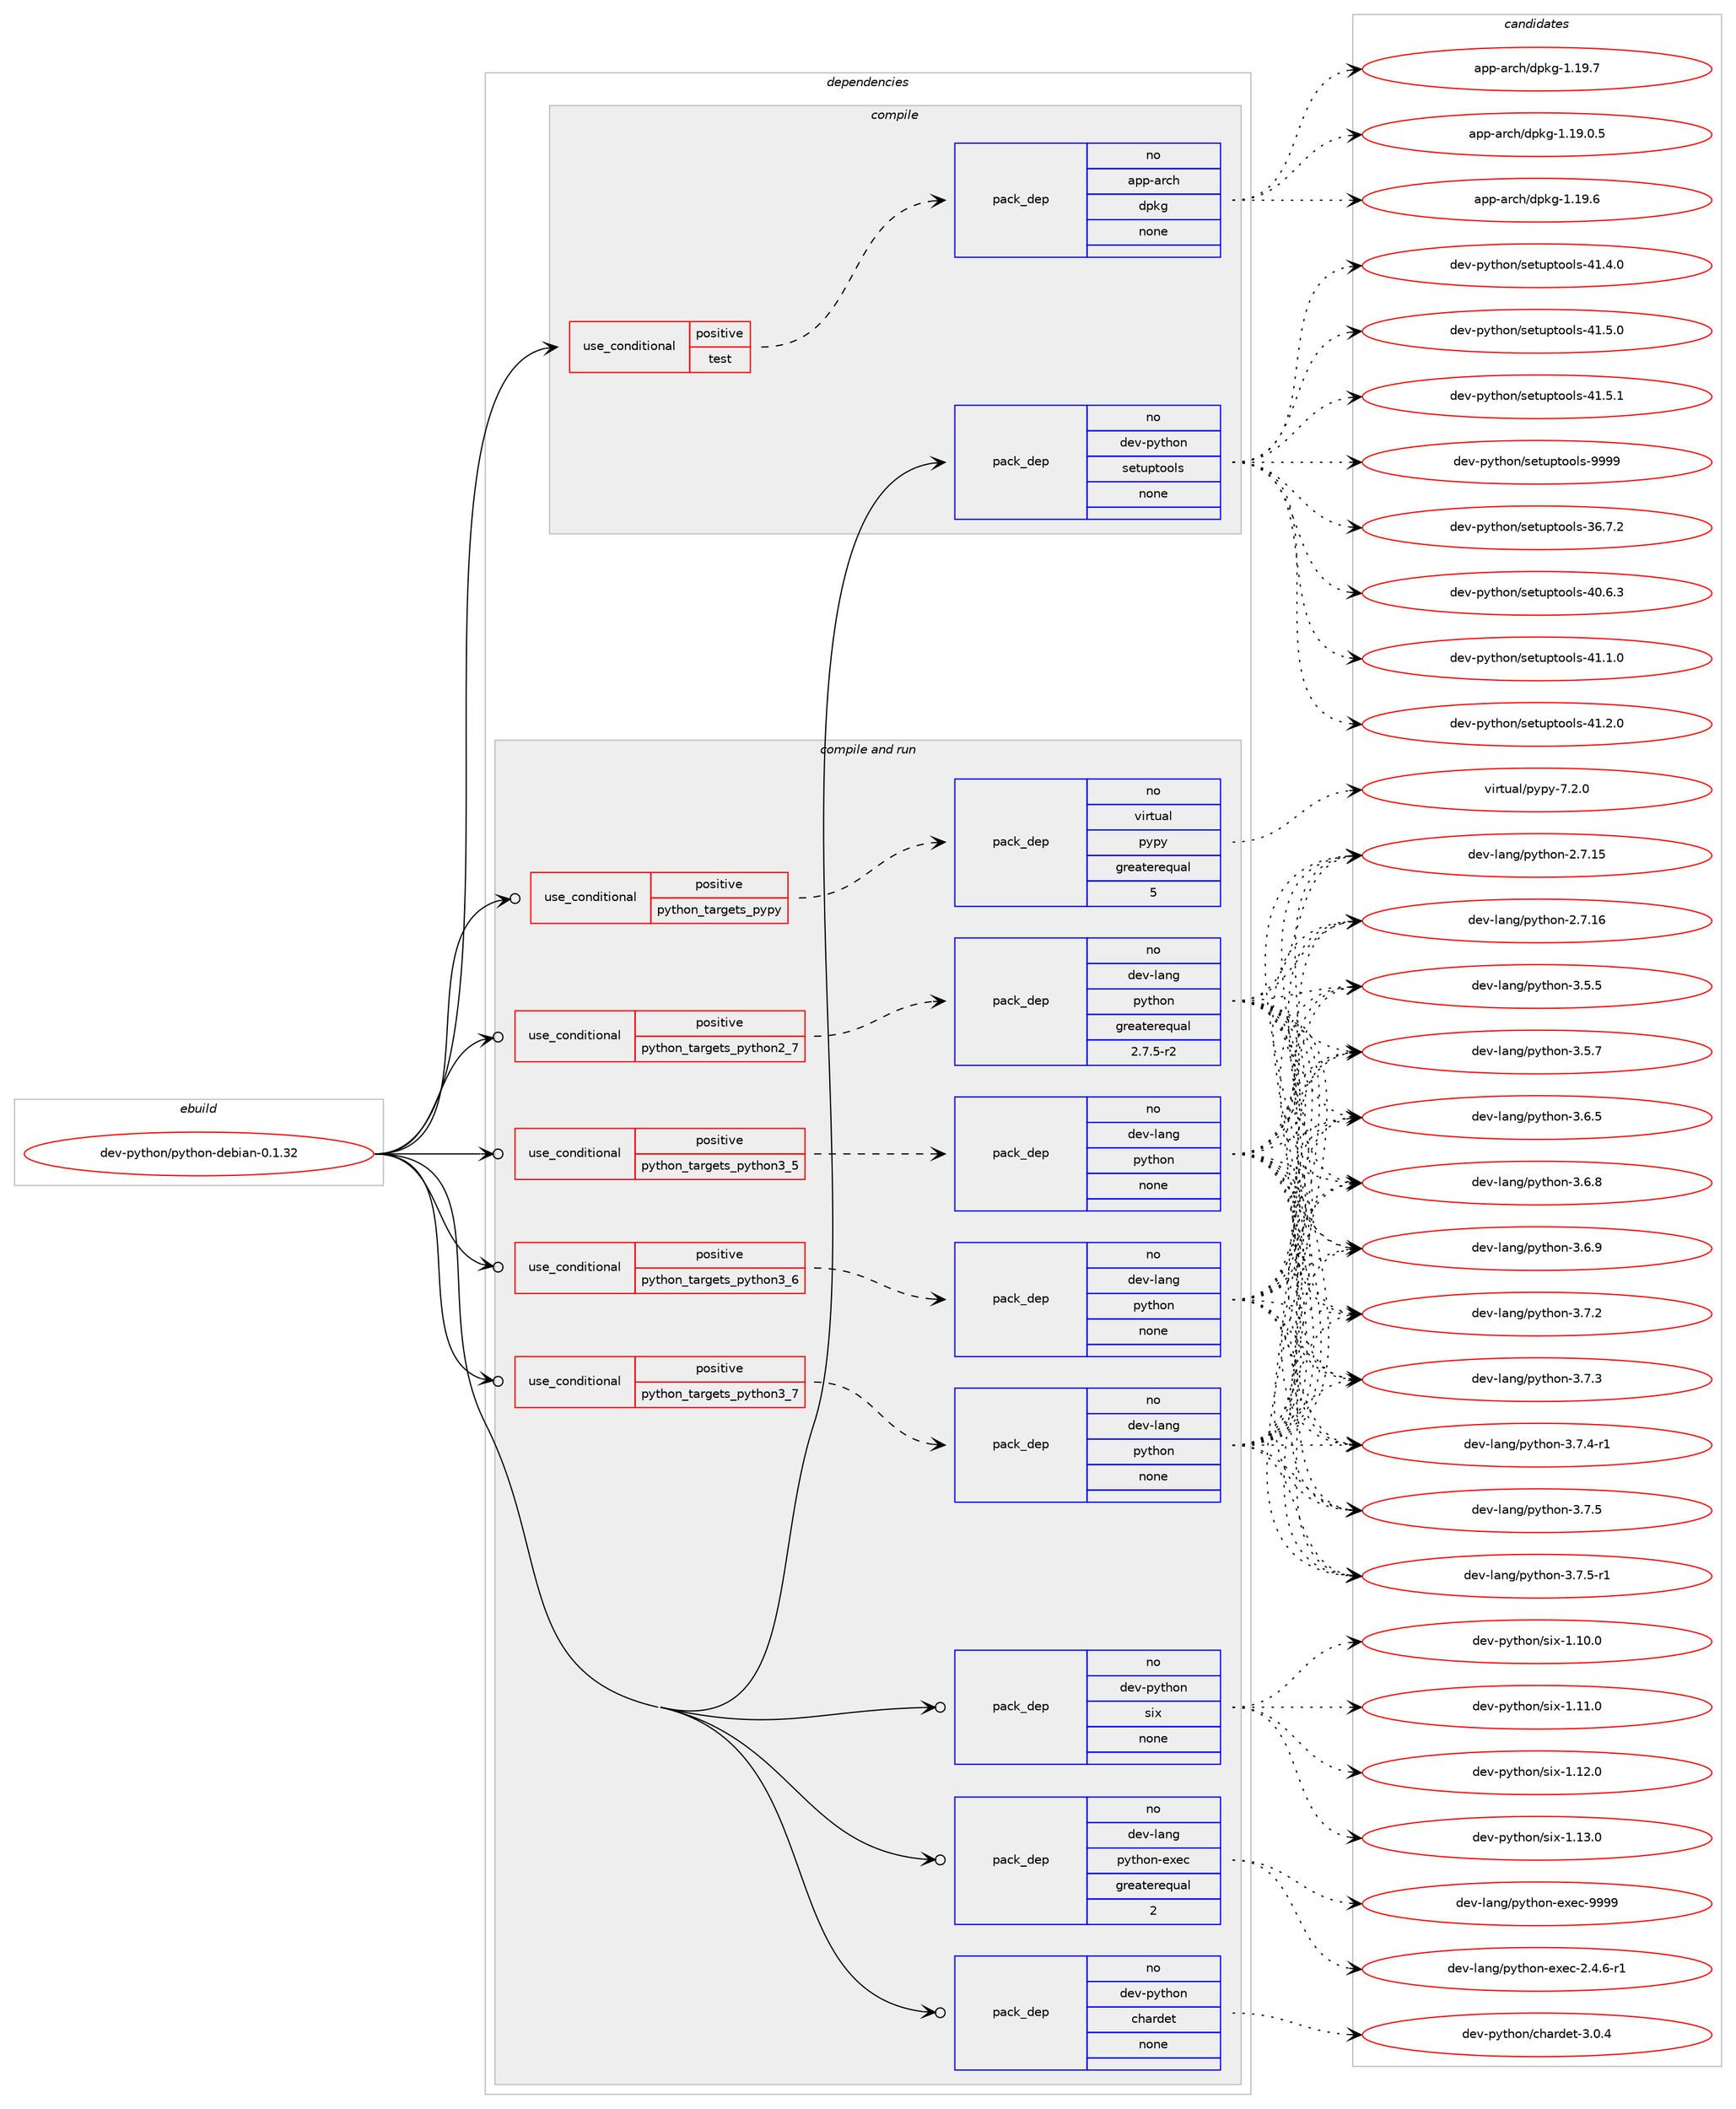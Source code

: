 digraph prolog {

# *************
# Graph options
# *************

newrank=true;
concentrate=true;
compound=true;
graph [rankdir=LR,fontname=Helvetica,fontsize=10,ranksep=1.5];#, ranksep=2.5, nodesep=0.2];
edge  [arrowhead=vee];
node  [fontname=Helvetica,fontsize=10];

# **********
# The ebuild
# **********

subgraph cluster_leftcol {
color=gray;
rank=same;
label=<<i>ebuild</i>>;
id [label="dev-python/python-debian-0.1.32", color=red, width=4, href="../dev-python/python-debian-0.1.32.svg"];
}

# ****************
# The dependencies
# ****************

subgraph cluster_midcol {
color=gray;
label=<<i>dependencies</i>>;
subgraph cluster_compile {
fillcolor="#eeeeee";
style=filled;
label=<<i>compile</i>>;
subgraph cond147428 {
dependency630684 [label=<<TABLE BORDER="0" CELLBORDER="1" CELLSPACING="0" CELLPADDING="4"><TR><TD ROWSPAN="3" CELLPADDING="10">use_conditional</TD></TR><TR><TD>positive</TD></TR><TR><TD>test</TD></TR></TABLE>>, shape=none, color=red];
subgraph pack471385 {
dependency630685 [label=<<TABLE BORDER="0" CELLBORDER="1" CELLSPACING="0" CELLPADDING="4" WIDTH="220"><TR><TD ROWSPAN="6" CELLPADDING="30">pack_dep</TD></TR><TR><TD WIDTH="110">no</TD></TR><TR><TD>app-arch</TD></TR><TR><TD>dpkg</TD></TR><TR><TD>none</TD></TR><TR><TD></TD></TR></TABLE>>, shape=none, color=blue];
}
dependency630684:e -> dependency630685:w [weight=20,style="dashed",arrowhead="vee"];
}
id:e -> dependency630684:w [weight=20,style="solid",arrowhead="vee"];
subgraph pack471386 {
dependency630686 [label=<<TABLE BORDER="0" CELLBORDER="1" CELLSPACING="0" CELLPADDING="4" WIDTH="220"><TR><TD ROWSPAN="6" CELLPADDING="30">pack_dep</TD></TR><TR><TD WIDTH="110">no</TD></TR><TR><TD>dev-python</TD></TR><TR><TD>setuptools</TD></TR><TR><TD>none</TD></TR><TR><TD></TD></TR></TABLE>>, shape=none, color=blue];
}
id:e -> dependency630686:w [weight=20,style="solid",arrowhead="vee"];
}
subgraph cluster_compileandrun {
fillcolor="#eeeeee";
style=filled;
label=<<i>compile and run</i>>;
subgraph cond147429 {
dependency630687 [label=<<TABLE BORDER="0" CELLBORDER="1" CELLSPACING="0" CELLPADDING="4"><TR><TD ROWSPAN="3" CELLPADDING="10">use_conditional</TD></TR><TR><TD>positive</TD></TR><TR><TD>python_targets_pypy</TD></TR></TABLE>>, shape=none, color=red];
subgraph pack471387 {
dependency630688 [label=<<TABLE BORDER="0" CELLBORDER="1" CELLSPACING="0" CELLPADDING="4" WIDTH="220"><TR><TD ROWSPAN="6" CELLPADDING="30">pack_dep</TD></TR><TR><TD WIDTH="110">no</TD></TR><TR><TD>virtual</TD></TR><TR><TD>pypy</TD></TR><TR><TD>greaterequal</TD></TR><TR><TD>5</TD></TR></TABLE>>, shape=none, color=blue];
}
dependency630687:e -> dependency630688:w [weight=20,style="dashed",arrowhead="vee"];
}
id:e -> dependency630687:w [weight=20,style="solid",arrowhead="odotvee"];
subgraph cond147430 {
dependency630689 [label=<<TABLE BORDER="0" CELLBORDER="1" CELLSPACING="0" CELLPADDING="4"><TR><TD ROWSPAN="3" CELLPADDING="10">use_conditional</TD></TR><TR><TD>positive</TD></TR><TR><TD>python_targets_python2_7</TD></TR></TABLE>>, shape=none, color=red];
subgraph pack471388 {
dependency630690 [label=<<TABLE BORDER="0" CELLBORDER="1" CELLSPACING="0" CELLPADDING="4" WIDTH="220"><TR><TD ROWSPAN="6" CELLPADDING="30">pack_dep</TD></TR><TR><TD WIDTH="110">no</TD></TR><TR><TD>dev-lang</TD></TR><TR><TD>python</TD></TR><TR><TD>greaterequal</TD></TR><TR><TD>2.7.5-r2</TD></TR></TABLE>>, shape=none, color=blue];
}
dependency630689:e -> dependency630690:w [weight=20,style="dashed",arrowhead="vee"];
}
id:e -> dependency630689:w [weight=20,style="solid",arrowhead="odotvee"];
subgraph cond147431 {
dependency630691 [label=<<TABLE BORDER="0" CELLBORDER="1" CELLSPACING="0" CELLPADDING="4"><TR><TD ROWSPAN="3" CELLPADDING="10">use_conditional</TD></TR><TR><TD>positive</TD></TR><TR><TD>python_targets_python3_5</TD></TR></TABLE>>, shape=none, color=red];
subgraph pack471389 {
dependency630692 [label=<<TABLE BORDER="0" CELLBORDER="1" CELLSPACING="0" CELLPADDING="4" WIDTH="220"><TR><TD ROWSPAN="6" CELLPADDING="30">pack_dep</TD></TR><TR><TD WIDTH="110">no</TD></TR><TR><TD>dev-lang</TD></TR><TR><TD>python</TD></TR><TR><TD>none</TD></TR><TR><TD></TD></TR></TABLE>>, shape=none, color=blue];
}
dependency630691:e -> dependency630692:w [weight=20,style="dashed",arrowhead="vee"];
}
id:e -> dependency630691:w [weight=20,style="solid",arrowhead="odotvee"];
subgraph cond147432 {
dependency630693 [label=<<TABLE BORDER="0" CELLBORDER="1" CELLSPACING="0" CELLPADDING="4"><TR><TD ROWSPAN="3" CELLPADDING="10">use_conditional</TD></TR><TR><TD>positive</TD></TR><TR><TD>python_targets_python3_6</TD></TR></TABLE>>, shape=none, color=red];
subgraph pack471390 {
dependency630694 [label=<<TABLE BORDER="0" CELLBORDER="1" CELLSPACING="0" CELLPADDING="4" WIDTH="220"><TR><TD ROWSPAN="6" CELLPADDING="30">pack_dep</TD></TR><TR><TD WIDTH="110">no</TD></TR><TR><TD>dev-lang</TD></TR><TR><TD>python</TD></TR><TR><TD>none</TD></TR><TR><TD></TD></TR></TABLE>>, shape=none, color=blue];
}
dependency630693:e -> dependency630694:w [weight=20,style="dashed",arrowhead="vee"];
}
id:e -> dependency630693:w [weight=20,style="solid",arrowhead="odotvee"];
subgraph cond147433 {
dependency630695 [label=<<TABLE BORDER="0" CELLBORDER="1" CELLSPACING="0" CELLPADDING="4"><TR><TD ROWSPAN="3" CELLPADDING="10">use_conditional</TD></TR><TR><TD>positive</TD></TR><TR><TD>python_targets_python3_7</TD></TR></TABLE>>, shape=none, color=red];
subgraph pack471391 {
dependency630696 [label=<<TABLE BORDER="0" CELLBORDER="1" CELLSPACING="0" CELLPADDING="4" WIDTH="220"><TR><TD ROWSPAN="6" CELLPADDING="30">pack_dep</TD></TR><TR><TD WIDTH="110">no</TD></TR><TR><TD>dev-lang</TD></TR><TR><TD>python</TD></TR><TR><TD>none</TD></TR><TR><TD></TD></TR></TABLE>>, shape=none, color=blue];
}
dependency630695:e -> dependency630696:w [weight=20,style="dashed",arrowhead="vee"];
}
id:e -> dependency630695:w [weight=20,style="solid",arrowhead="odotvee"];
subgraph pack471392 {
dependency630697 [label=<<TABLE BORDER="0" CELLBORDER="1" CELLSPACING="0" CELLPADDING="4" WIDTH="220"><TR><TD ROWSPAN="6" CELLPADDING="30">pack_dep</TD></TR><TR><TD WIDTH="110">no</TD></TR><TR><TD>dev-lang</TD></TR><TR><TD>python-exec</TD></TR><TR><TD>greaterequal</TD></TR><TR><TD>2</TD></TR></TABLE>>, shape=none, color=blue];
}
id:e -> dependency630697:w [weight=20,style="solid",arrowhead="odotvee"];
subgraph pack471393 {
dependency630698 [label=<<TABLE BORDER="0" CELLBORDER="1" CELLSPACING="0" CELLPADDING="4" WIDTH="220"><TR><TD ROWSPAN="6" CELLPADDING="30">pack_dep</TD></TR><TR><TD WIDTH="110">no</TD></TR><TR><TD>dev-python</TD></TR><TR><TD>chardet</TD></TR><TR><TD>none</TD></TR><TR><TD></TD></TR></TABLE>>, shape=none, color=blue];
}
id:e -> dependency630698:w [weight=20,style="solid",arrowhead="odotvee"];
subgraph pack471394 {
dependency630699 [label=<<TABLE BORDER="0" CELLBORDER="1" CELLSPACING="0" CELLPADDING="4" WIDTH="220"><TR><TD ROWSPAN="6" CELLPADDING="30">pack_dep</TD></TR><TR><TD WIDTH="110">no</TD></TR><TR><TD>dev-python</TD></TR><TR><TD>six</TD></TR><TR><TD>none</TD></TR><TR><TD></TD></TR></TABLE>>, shape=none, color=blue];
}
id:e -> dependency630699:w [weight=20,style="solid",arrowhead="odotvee"];
}
subgraph cluster_run {
fillcolor="#eeeeee";
style=filled;
label=<<i>run</i>>;
}
}

# **************
# The candidates
# **************

subgraph cluster_choices {
rank=same;
color=gray;
label=<<i>candidates</i>>;

subgraph choice471385 {
color=black;
nodesep=1;
choice9711211245971149910447100112107103454946495746484653 [label="app-arch/dpkg-1.19.0.5", color=red, width=4,href="../app-arch/dpkg-1.19.0.5.svg"];
choice971121124597114991044710011210710345494649574654 [label="app-arch/dpkg-1.19.6", color=red, width=4,href="../app-arch/dpkg-1.19.6.svg"];
choice971121124597114991044710011210710345494649574655 [label="app-arch/dpkg-1.19.7", color=red, width=4,href="../app-arch/dpkg-1.19.7.svg"];
dependency630685:e -> choice9711211245971149910447100112107103454946495746484653:w [style=dotted,weight="100"];
dependency630685:e -> choice971121124597114991044710011210710345494649574654:w [style=dotted,weight="100"];
dependency630685:e -> choice971121124597114991044710011210710345494649574655:w [style=dotted,weight="100"];
}
subgraph choice471386 {
color=black;
nodesep=1;
choice100101118451121211161041111104711510111611711211611111110811545515446554650 [label="dev-python/setuptools-36.7.2", color=red, width=4,href="../dev-python/setuptools-36.7.2.svg"];
choice100101118451121211161041111104711510111611711211611111110811545524846544651 [label="dev-python/setuptools-40.6.3", color=red, width=4,href="../dev-python/setuptools-40.6.3.svg"];
choice100101118451121211161041111104711510111611711211611111110811545524946494648 [label="dev-python/setuptools-41.1.0", color=red, width=4,href="../dev-python/setuptools-41.1.0.svg"];
choice100101118451121211161041111104711510111611711211611111110811545524946504648 [label="dev-python/setuptools-41.2.0", color=red, width=4,href="../dev-python/setuptools-41.2.0.svg"];
choice100101118451121211161041111104711510111611711211611111110811545524946524648 [label="dev-python/setuptools-41.4.0", color=red, width=4,href="../dev-python/setuptools-41.4.0.svg"];
choice100101118451121211161041111104711510111611711211611111110811545524946534648 [label="dev-python/setuptools-41.5.0", color=red, width=4,href="../dev-python/setuptools-41.5.0.svg"];
choice100101118451121211161041111104711510111611711211611111110811545524946534649 [label="dev-python/setuptools-41.5.1", color=red, width=4,href="../dev-python/setuptools-41.5.1.svg"];
choice10010111845112121116104111110471151011161171121161111111081154557575757 [label="dev-python/setuptools-9999", color=red, width=4,href="../dev-python/setuptools-9999.svg"];
dependency630686:e -> choice100101118451121211161041111104711510111611711211611111110811545515446554650:w [style=dotted,weight="100"];
dependency630686:e -> choice100101118451121211161041111104711510111611711211611111110811545524846544651:w [style=dotted,weight="100"];
dependency630686:e -> choice100101118451121211161041111104711510111611711211611111110811545524946494648:w [style=dotted,weight="100"];
dependency630686:e -> choice100101118451121211161041111104711510111611711211611111110811545524946504648:w [style=dotted,weight="100"];
dependency630686:e -> choice100101118451121211161041111104711510111611711211611111110811545524946524648:w [style=dotted,weight="100"];
dependency630686:e -> choice100101118451121211161041111104711510111611711211611111110811545524946534648:w [style=dotted,weight="100"];
dependency630686:e -> choice100101118451121211161041111104711510111611711211611111110811545524946534649:w [style=dotted,weight="100"];
dependency630686:e -> choice10010111845112121116104111110471151011161171121161111111081154557575757:w [style=dotted,weight="100"];
}
subgraph choice471387 {
color=black;
nodesep=1;
choice1181051141161179710847112121112121455546504648 [label="virtual/pypy-7.2.0", color=red, width=4,href="../virtual/pypy-7.2.0.svg"];
dependency630688:e -> choice1181051141161179710847112121112121455546504648:w [style=dotted,weight="100"];
}
subgraph choice471388 {
color=black;
nodesep=1;
choice10010111845108971101034711212111610411111045504655464953 [label="dev-lang/python-2.7.15", color=red, width=4,href="../dev-lang/python-2.7.15.svg"];
choice10010111845108971101034711212111610411111045504655464954 [label="dev-lang/python-2.7.16", color=red, width=4,href="../dev-lang/python-2.7.16.svg"];
choice100101118451089711010347112121116104111110455146534653 [label="dev-lang/python-3.5.5", color=red, width=4,href="../dev-lang/python-3.5.5.svg"];
choice100101118451089711010347112121116104111110455146534655 [label="dev-lang/python-3.5.7", color=red, width=4,href="../dev-lang/python-3.5.7.svg"];
choice100101118451089711010347112121116104111110455146544653 [label="dev-lang/python-3.6.5", color=red, width=4,href="../dev-lang/python-3.6.5.svg"];
choice100101118451089711010347112121116104111110455146544656 [label="dev-lang/python-3.6.8", color=red, width=4,href="../dev-lang/python-3.6.8.svg"];
choice100101118451089711010347112121116104111110455146544657 [label="dev-lang/python-3.6.9", color=red, width=4,href="../dev-lang/python-3.6.9.svg"];
choice100101118451089711010347112121116104111110455146554650 [label="dev-lang/python-3.7.2", color=red, width=4,href="../dev-lang/python-3.7.2.svg"];
choice100101118451089711010347112121116104111110455146554651 [label="dev-lang/python-3.7.3", color=red, width=4,href="../dev-lang/python-3.7.3.svg"];
choice1001011184510897110103471121211161041111104551465546524511449 [label="dev-lang/python-3.7.4-r1", color=red, width=4,href="../dev-lang/python-3.7.4-r1.svg"];
choice100101118451089711010347112121116104111110455146554653 [label="dev-lang/python-3.7.5", color=red, width=4,href="../dev-lang/python-3.7.5.svg"];
choice1001011184510897110103471121211161041111104551465546534511449 [label="dev-lang/python-3.7.5-r1", color=red, width=4,href="../dev-lang/python-3.7.5-r1.svg"];
dependency630690:e -> choice10010111845108971101034711212111610411111045504655464953:w [style=dotted,weight="100"];
dependency630690:e -> choice10010111845108971101034711212111610411111045504655464954:w [style=dotted,weight="100"];
dependency630690:e -> choice100101118451089711010347112121116104111110455146534653:w [style=dotted,weight="100"];
dependency630690:e -> choice100101118451089711010347112121116104111110455146534655:w [style=dotted,weight="100"];
dependency630690:e -> choice100101118451089711010347112121116104111110455146544653:w [style=dotted,weight="100"];
dependency630690:e -> choice100101118451089711010347112121116104111110455146544656:w [style=dotted,weight="100"];
dependency630690:e -> choice100101118451089711010347112121116104111110455146544657:w [style=dotted,weight="100"];
dependency630690:e -> choice100101118451089711010347112121116104111110455146554650:w [style=dotted,weight="100"];
dependency630690:e -> choice100101118451089711010347112121116104111110455146554651:w [style=dotted,weight="100"];
dependency630690:e -> choice1001011184510897110103471121211161041111104551465546524511449:w [style=dotted,weight="100"];
dependency630690:e -> choice100101118451089711010347112121116104111110455146554653:w [style=dotted,weight="100"];
dependency630690:e -> choice1001011184510897110103471121211161041111104551465546534511449:w [style=dotted,weight="100"];
}
subgraph choice471389 {
color=black;
nodesep=1;
choice10010111845108971101034711212111610411111045504655464953 [label="dev-lang/python-2.7.15", color=red, width=4,href="../dev-lang/python-2.7.15.svg"];
choice10010111845108971101034711212111610411111045504655464954 [label="dev-lang/python-2.7.16", color=red, width=4,href="../dev-lang/python-2.7.16.svg"];
choice100101118451089711010347112121116104111110455146534653 [label="dev-lang/python-3.5.5", color=red, width=4,href="../dev-lang/python-3.5.5.svg"];
choice100101118451089711010347112121116104111110455146534655 [label="dev-lang/python-3.5.7", color=red, width=4,href="../dev-lang/python-3.5.7.svg"];
choice100101118451089711010347112121116104111110455146544653 [label="dev-lang/python-3.6.5", color=red, width=4,href="../dev-lang/python-3.6.5.svg"];
choice100101118451089711010347112121116104111110455146544656 [label="dev-lang/python-3.6.8", color=red, width=4,href="../dev-lang/python-3.6.8.svg"];
choice100101118451089711010347112121116104111110455146544657 [label="dev-lang/python-3.6.9", color=red, width=4,href="../dev-lang/python-3.6.9.svg"];
choice100101118451089711010347112121116104111110455146554650 [label="dev-lang/python-3.7.2", color=red, width=4,href="../dev-lang/python-3.7.2.svg"];
choice100101118451089711010347112121116104111110455146554651 [label="dev-lang/python-3.7.3", color=red, width=4,href="../dev-lang/python-3.7.3.svg"];
choice1001011184510897110103471121211161041111104551465546524511449 [label="dev-lang/python-3.7.4-r1", color=red, width=4,href="../dev-lang/python-3.7.4-r1.svg"];
choice100101118451089711010347112121116104111110455146554653 [label="dev-lang/python-3.7.5", color=red, width=4,href="../dev-lang/python-3.7.5.svg"];
choice1001011184510897110103471121211161041111104551465546534511449 [label="dev-lang/python-3.7.5-r1", color=red, width=4,href="../dev-lang/python-3.7.5-r1.svg"];
dependency630692:e -> choice10010111845108971101034711212111610411111045504655464953:w [style=dotted,weight="100"];
dependency630692:e -> choice10010111845108971101034711212111610411111045504655464954:w [style=dotted,weight="100"];
dependency630692:e -> choice100101118451089711010347112121116104111110455146534653:w [style=dotted,weight="100"];
dependency630692:e -> choice100101118451089711010347112121116104111110455146534655:w [style=dotted,weight="100"];
dependency630692:e -> choice100101118451089711010347112121116104111110455146544653:w [style=dotted,weight="100"];
dependency630692:e -> choice100101118451089711010347112121116104111110455146544656:w [style=dotted,weight="100"];
dependency630692:e -> choice100101118451089711010347112121116104111110455146544657:w [style=dotted,weight="100"];
dependency630692:e -> choice100101118451089711010347112121116104111110455146554650:w [style=dotted,weight="100"];
dependency630692:e -> choice100101118451089711010347112121116104111110455146554651:w [style=dotted,weight="100"];
dependency630692:e -> choice1001011184510897110103471121211161041111104551465546524511449:w [style=dotted,weight="100"];
dependency630692:e -> choice100101118451089711010347112121116104111110455146554653:w [style=dotted,weight="100"];
dependency630692:e -> choice1001011184510897110103471121211161041111104551465546534511449:w [style=dotted,weight="100"];
}
subgraph choice471390 {
color=black;
nodesep=1;
choice10010111845108971101034711212111610411111045504655464953 [label="dev-lang/python-2.7.15", color=red, width=4,href="../dev-lang/python-2.7.15.svg"];
choice10010111845108971101034711212111610411111045504655464954 [label="dev-lang/python-2.7.16", color=red, width=4,href="../dev-lang/python-2.7.16.svg"];
choice100101118451089711010347112121116104111110455146534653 [label="dev-lang/python-3.5.5", color=red, width=4,href="../dev-lang/python-3.5.5.svg"];
choice100101118451089711010347112121116104111110455146534655 [label="dev-lang/python-3.5.7", color=red, width=4,href="../dev-lang/python-3.5.7.svg"];
choice100101118451089711010347112121116104111110455146544653 [label="dev-lang/python-3.6.5", color=red, width=4,href="../dev-lang/python-3.6.5.svg"];
choice100101118451089711010347112121116104111110455146544656 [label="dev-lang/python-3.6.8", color=red, width=4,href="../dev-lang/python-3.6.8.svg"];
choice100101118451089711010347112121116104111110455146544657 [label="dev-lang/python-3.6.9", color=red, width=4,href="../dev-lang/python-3.6.9.svg"];
choice100101118451089711010347112121116104111110455146554650 [label="dev-lang/python-3.7.2", color=red, width=4,href="../dev-lang/python-3.7.2.svg"];
choice100101118451089711010347112121116104111110455146554651 [label="dev-lang/python-3.7.3", color=red, width=4,href="../dev-lang/python-3.7.3.svg"];
choice1001011184510897110103471121211161041111104551465546524511449 [label="dev-lang/python-3.7.4-r1", color=red, width=4,href="../dev-lang/python-3.7.4-r1.svg"];
choice100101118451089711010347112121116104111110455146554653 [label="dev-lang/python-3.7.5", color=red, width=4,href="../dev-lang/python-3.7.5.svg"];
choice1001011184510897110103471121211161041111104551465546534511449 [label="dev-lang/python-3.7.5-r1", color=red, width=4,href="../dev-lang/python-3.7.5-r1.svg"];
dependency630694:e -> choice10010111845108971101034711212111610411111045504655464953:w [style=dotted,weight="100"];
dependency630694:e -> choice10010111845108971101034711212111610411111045504655464954:w [style=dotted,weight="100"];
dependency630694:e -> choice100101118451089711010347112121116104111110455146534653:w [style=dotted,weight="100"];
dependency630694:e -> choice100101118451089711010347112121116104111110455146534655:w [style=dotted,weight="100"];
dependency630694:e -> choice100101118451089711010347112121116104111110455146544653:w [style=dotted,weight="100"];
dependency630694:e -> choice100101118451089711010347112121116104111110455146544656:w [style=dotted,weight="100"];
dependency630694:e -> choice100101118451089711010347112121116104111110455146544657:w [style=dotted,weight="100"];
dependency630694:e -> choice100101118451089711010347112121116104111110455146554650:w [style=dotted,weight="100"];
dependency630694:e -> choice100101118451089711010347112121116104111110455146554651:w [style=dotted,weight="100"];
dependency630694:e -> choice1001011184510897110103471121211161041111104551465546524511449:w [style=dotted,weight="100"];
dependency630694:e -> choice100101118451089711010347112121116104111110455146554653:w [style=dotted,weight="100"];
dependency630694:e -> choice1001011184510897110103471121211161041111104551465546534511449:w [style=dotted,weight="100"];
}
subgraph choice471391 {
color=black;
nodesep=1;
choice10010111845108971101034711212111610411111045504655464953 [label="dev-lang/python-2.7.15", color=red, width=4,href="../dev-lang/python-2.7.15.svg"];
choice10010111845108971101034711212111610411111045504655464954 [label="dev-lang/python-2.7.16", color=red, width=4,href="../dev-lang/python-2.7.16.svg"];
choice100101118451089711010347112121116104111110455146534653 [label="dev-lang/python-3.5.5", color=red, width=4,href="../dev-lang/python-3.5.5.svg"];
choice100101118451089711010347112121116104111110455146534655 [label="dev-lang/python-3.5.7", color=red, width=4,href="../dev-lang/python-3.5.7.svg"];
choice100101118451089711010347112121116104111110455146544653 [label="dev-lang/python-3.6.5", color=red, width=4,href="../dev-lang/python-3.6.5.svg"];
choice100101118451089711010347112121116104111110455146544656 [label="dev-lang/python-3.6.8", color=red, width=4,href="../dev-lang/python-3.6.8.svg"];
choice100101118451089711010347112121116104111110455146544657 [label="dev-lang/python-3.6.9", color=red, width=4,href="../dev-lang/python-3.6.9.svg"];
choice100101118451089711010347112121116104111110455146554650 [label="dev-lang/python-3.7.2", color=red, width=4,href="../dev-lang/python-3.7.2.svg"];
choice100101118451089711010347112121116104111110455146554651 [label="dev-lang/python-3.7.3", color=red, width=4,href="../dev-lang/python-3.7.3.svg"];
choice1001011184510897110103471121211161041111104551465546524511449 [label="dev-lang/python-3.7.4-r1", color=red, width=4,href="../dev-lang/python-3.7.4-r1.svg"];
choice100101118451089711010347112121116104111110455146554653 [label="dev-lang/python-3.7.5", color=red, width=4,href="../dev-lang/python-3.7.5.svg"];
choice1001011184510897110103471121211161041111104551465546534511449 [label="dev-lang/python-3.7.5-r1", color=red, width=4,href="../dev-lang/python-3.7.5-r1.svg"];
dependency630696:e -> choice10010111845108971101034711212111610411111045504655464953:w [style=dotted,weight="100"];
dependency630696:e -> choice10010111845108971101034711212111610411111045504655464954:w [style=dotted,weight="100"];
dependency630696:e -> choice100101118451089711010347112121116104111110455146534653:w [style=dotted,weight="100"];
dependency630696:e -> choice100101118451089711010347112121116104111110455146534655:w [style=dotted,weight="100"];
dependency630696:e -> choice100101118451089711010347112121116104111110455146544653:w [style=dotted,weight="100"];
dependency630696:e -> choice100101118451089711010347112121116104111110455146544656:w [style=dotted,weight="100"];
dependency630696:e -> choice100101118451089711010347112121116104111110455146544657:w [style=dotted,weight="100"];
dependency630696:e -> choice100101118451089711010347112121116104111110455146554650:w [style=dotted,weight="100"];
dependency630696:e -> choice100101118451089711010347112121116104111110455146554651:w [style=dotted,weight="100"];
dependency630696:e -> choice1001011184510897110103471121211161041111104551465546524511449:w [style=dotted,weight="100"];
dependency630696:e -> choice100101118451089711010347112121116104111110455146554653:w [style=dotted,weight="100"];
dependency630696:e -> choice1001011184510897110103471121211161041111104551465546534511449:w [style=dotted,weight="100"];
}
subgraph choice471392 {
color=black;
nodesep=1;
choice10010111845108971101034711212111610411111045101120101994550465246544511449 [label="dev-lang/python-exec-2.4.6-r1", color=red, width=4,href="../dev-lang/python-exec-2.4.6-r1.svg"];
choice10010111845108971101034711212111610411111045101120101994557575757 [label="dev-lang/python-exec-9999", color=red, width=4,href="../dev-lang/python-exec-9999.svg"];
dependency630697:e -> choice10010111845108971101034711212111610411111045101120101994550465246544511449:w [style=dotted,weight="100"];
dependency630697:e -> choice10010111845108971101034711212111610411111045101120101994557575757:w [style=dotted,weight="100"];
}
subgraph choice471393 {
color=black;
nodesep=1;
choice10010111845112121116104111110479910497114100101116455146484652 [label="dev-python/chardet-3.0.4", color=red, width=4,href="../dev-python/chardet-3.0.4.svg"];
dependency630698:e -> choice10010111845112121116104111110479910497114100101116455146484652:w [style=dotted,weight="100"];
}
subgraph choice471394 {
color=black;
nodesep=1;
choice100101118451121211161041111104711510512045494649484648 [label="dev-python/six-1.10.0", color=red, width=4,href="../dev-python/six-1.10.0.svg"];
choice100101118451121211161041111104711510512045494649494648 [label="dev-python/six-1.11.0", color=red, width=4,href="../dev-python/six-1.11.0.svg"];
choice100101118451121211161041111104711510512045494649504648 [label="dev-python/six-1.12.0", color=red, width=4,href="../dev-python/six-1.12.0.svg"];
choice100101118451121211161041111104711510512045494649514648 [label="dev-python/six-1.13.0", color=red, width=4,href="../dev-python/six-1.13.0.svg"];
dependency630699:e -> choice100101118451121211161041111104711510512045494649484648:w [style=dotted,weight="100"];
dependency630699:e -> choice100101118451121211161041111104711510512045494649494648:w [style=dotted,weight="100"];
dependency630699:e -> choice100101118451121211161041111104711510512045494649504648:w [style=dotted,weight="100"];
dependency630699:e -> choice100101118451121211161041111104711510512045494649514648:w [style=dotted,weight="100"];
}
}

}
